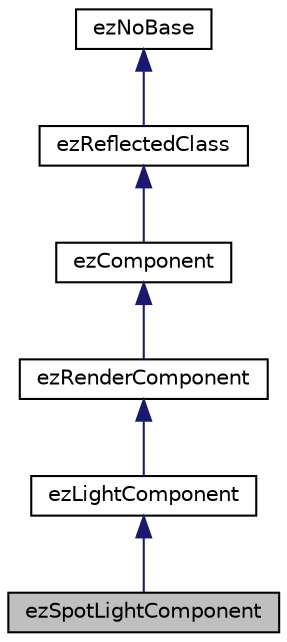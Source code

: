 digraph "ezSpotLightComponent"
{
 // LATEX_PDF_SIZE
  edge [fontname="Helvetica",fontsize="10",labelfontname="Helvetica",labelfontsize="10"];
  node [fontname="Helvetica",fontsize="10",shape=record];
  Node1 [label="ezSpotLightComponent",height=0.2,width=0.4,color="black", fillcolor="grey75", style="filled", fontcolor="black",tooltip="The standard spot light component. This component represents spot lights with various properties (e...."];
  Node2 -> Node1 [dir="back",color="midnightblue",fontsize="10",style="solid",fontname="Helvetica"];
  Node2 [label="ezLightComponent",height=0.2,width=0.4,color="black", fillcolor="white", style="filled",URL="$d7/d6f/classez_light_component.htm",tooltip="Base class for all ez light components containing shared properties."];
  Node3 -> Node2 [dir="back",color="midnightblue",fontsize="10",style="solid",fontname="Helvetica"];
  Node3 [label="ezRenderComponent",height=0.2,width=0.4,color="black", fillcolor="white", style="filled",URL="$d3/d8e/classez_render_component.htm",tooltip=" "];
  Node4 -> Node3 [dir="back",color="midnightblue",fontsize="10",style="solid",fontname="Helvetica"];
  Node4 [label="ezComponent",height=0.2,width=0.4,color="black", fillcolor="white", style="filled",URL="$d6/d30/classez_component.htm",tooltip="Base class of all component types."];
  Node5 -> Node4 [dir="back",color="midnightblue",fontsize="10",style="solid",fontname="Helvetica"];
  Node5 [label="ezReflectedClass",height=0.2,width=0.4,color="black", fillcolor="white", style="filled",URL="$db/d45/classez_reflected_class.htm",tooltip="All classes that should be dynamically reflectable, need to be derived from this base class."];
  Node6 -> Node5 [dir="back",color="midnightblue",fontsize="10",style="solid",fontname="Helvetica"];
  Node6 [label="ezNoBase",height=0.2,width=0.4,color="black", fillcolor="white", style="filled",URL="$d4/d02/classez_no_base.htm",tooltip="Dummy type to pass to templates and macros that expect a base type for a class that has no base."];
}
